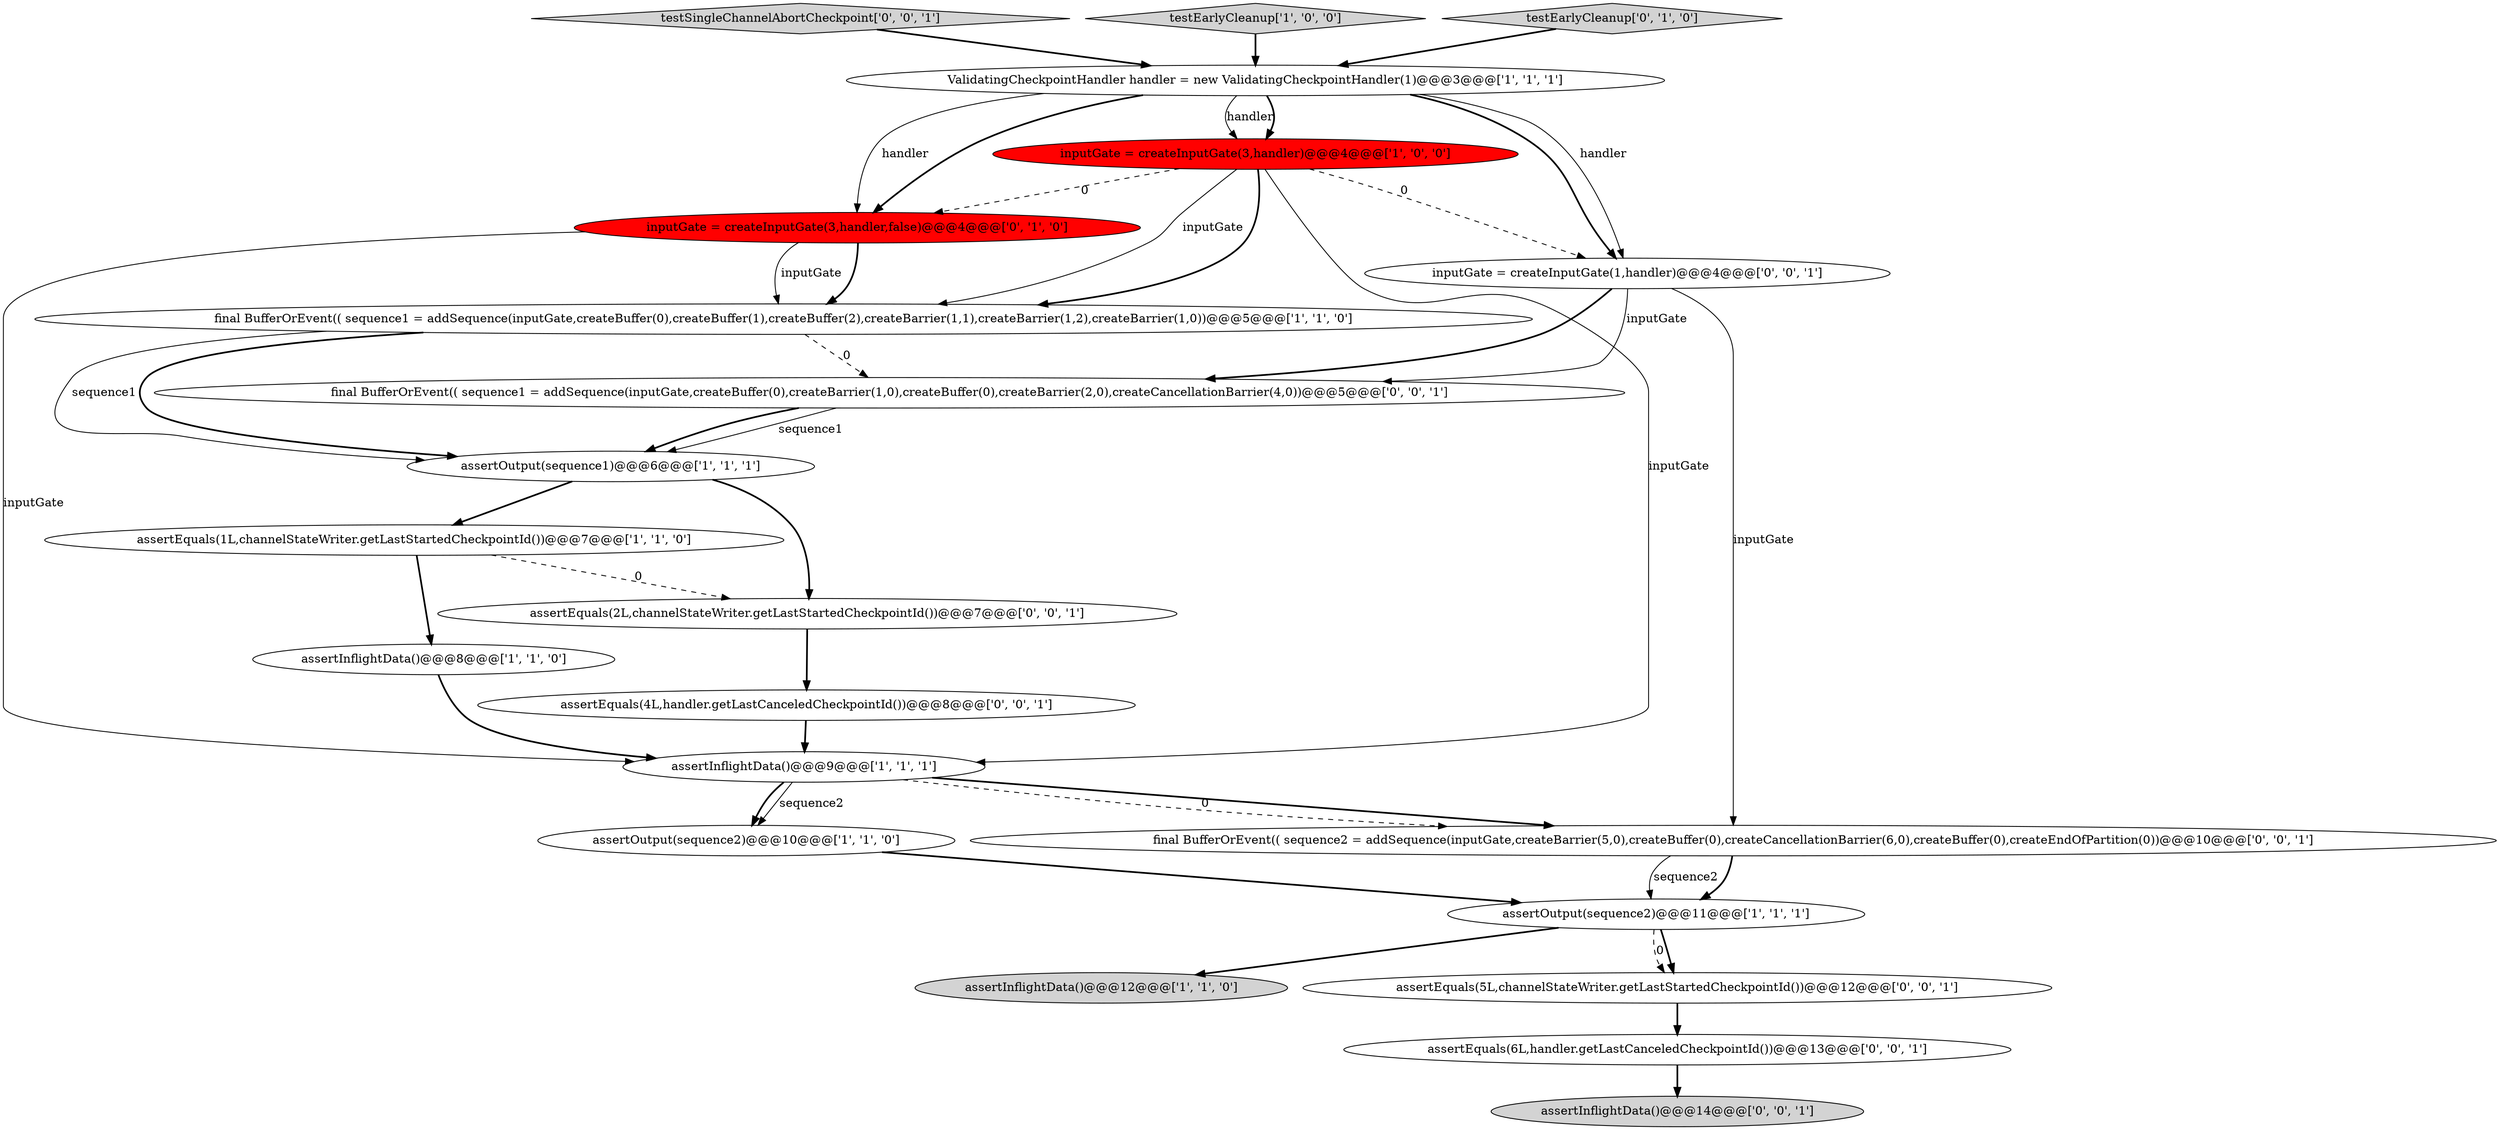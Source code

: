 digraph {
20 [style = filled, label = "final BufferOrEvent(( sequence2 = addSequence(inputGate,createBarrier(5,0),createBuffer(0),createCancellationBarrier(6,0),createBuffer(0),createEndOfPartition(0))@@@10@@@['0', '0', '1']", fillcolor = white, shape = ellipse image = "AAA0AAABBB3BBB"];
17 [style = filled, label = "assertInflightData()@@@14@@@['0', '0', '1']", fillcolor = lightgray, shape = ellipse image = "AAA0AAABBB3BBB"];
4 [style = filled, label = "final BufferOrEvent(( sequence1 = addSequence(inputGate,createBuffer(0),createBuffer(1),createBuffer(2),createBarrier(1,1),createBarrier(1,2),createBarrier(1,0))@@@5@@@['1', '1', '0']", fillcolor = white, shape = ellipse image = "AAA0AAABBB1BBB"];
18 [style = filled, label = "testSingleChannelAbortCheckpoint['0', '0', '1']", fillcolor = lightgray, shape = diamond image = "AAA0AAABBB3BBB"];
16 [style = filled, label = "assertEquals(6L,handler.getLastCanceledCheckpointId())@@@13@@@['0', '0', '1']", fillcolor = white, shape = ellipse image = "AAA0AAABBB3BBB"];
19 [style = filled, label = "assertEquals(2L,channelStateWriter.getLastStartedCheckpointId())@@@7@@@['0', '0', '1']", fillcolor = white, shape = ellipse image = "AAA0AAABBB3BBB"];
1 [style = filled, label = "assertInflightData()@@@12@@@['1', '1', '0']", fillcolor = lightgray, shape = ellipse image = "AAA0AAABBB1BBB"];
10 [style = filled, label = "testEarlyCleanup['1', '0', '0']", fillcolor = lightgray, shape = diamond image = "AAA0AAABBB1BBB"];
5 [style = filled, label = "inputGate = createInputGate(3,handler)@@@4@@@['1', '0', '0']", fillcolor = red, shape = ellipse image = "AAA1AAABBB1BBB"];
14 [style = filled, label = "assertEquals(5L,channelStateWriter.getLastStartedCheckpointId())@@@12@@@['0', '0', '1']", fillcolor = white, shape = ellipse image = "AAA0AAABBB3BBB"];
11 [style = filled, label = "inputGate = createInputGate(3,handler,false)@@@4@@@['0', '1', '0']", fillcolor = red, shape = ellipse image = "AAA1AAABBB2BBB"];
21 [style = filled, label = "inputGate = createInputGate(1,handler)@@@4@@@['0', '0', '1']", fillcolor = white, shape = ellipse image = "AAA0AAABBB3BBB"];
15 [style = filled, label = "final BufferOrEvent(( sequence1 = addSequence(inputGate,createBuffer(0),createBarrier(1,0),createBuffer(0),createBarrier(2,0),createCancellationBarrier(4,0))@@@5@@@['0', '0', '1']", fillcolor = white, shape = ellipse image = "AAA0AAABBB3BBB"];
2 [style = filled, label = "assertInflightData()@@@9@@@['1', '1', '1']", fillcolor = white, shape = ellipse image = "AAA0AAABBB1BBB"];
13 [style = filled, label = "assertEquals(4L,handler.getLastCanceledCheckpointId())@@@8@@@['0', '0', '1']", fillcolor = white, shape = ellipse image = "AAA0AAABBB3BBB"];
8 [style = filled, label = "assertOutput(sequence2)@@@10@@@['1', '1', '0']", fillcolor = white, shape = ellipse image = "AAA0AAABBB1BBB"];
7 [style = filled, label = "assertEquals(1L,channelStateWriter.getLastStartedCheckpointId())@@@7@@@['1', '1', '0']", fillcolor = white, shape = ellipse image = "AAA0AAABBB1BBB"];
6 [style = filled, label = "assertInflightData()@@@8@@@['1', '1', '0']", fillcolor = white, shape = ellipse image = "AAA0AAABBB1BBB"];
0 [style = filled, label = "assertOutput(sequence1)@@@6@@@['1', '1', '1']", fillcolor = white, shape = ellipse image = "AAA0AAABBB1BBB"];
9 [style = filled, label = "ValidatingCheckpointHandler handler = new ValidatingCheckpointHandler(1)@@@3@@@['1', '1', '1']", fillcolor = white, shape = ellipse image = "AAA0AAABBB1BBB"];
3 [style = filled, label = "assertOutput(sequence2)@@@11@@@['1', '1', '1']", fillcolor = white, shape = ellipse image = "AAA0AAABBB1BBB"];
12 [style = filled, label = "testEarlyCleanup['0', '1', '0']", fillcolor = lightgray, shape = diamond image = "AAA0AAABBB2BBB"];
14->16 [style = bold, label=""];
2->20 [style = bold, label=""];
15->0 [style = solid, label="sequence1"];
9->5 [style = solid, label="handler"];
2->20 [style = dashed, label="0"];
9->11 [style = bold, label=""];
3->1 [style = bold, label=""];
21->15 [style = solid, label="inputGate"];
0->19 [style = bold, label=""];
5->2 [style = solid, label="inputGate"];
21->15 [style = bold, label=""];
11->4 [style = bold, label=""];
8->3 [style = bold, label=""];
3->14 [style = bold, label=""];
9->11 [style = solid, label="handler"];
20->3 [style = bold, label=""];
16->17 [style = bold, label=""];
2->8 [style = solid, label="sequence2"];
12->9 [style = bold, label=""];
4->0 [style = bold, label=""];
0->7 [style = bold, label=""];
6->2 [style = bold, label=""];
20->3 [style = solid, label="sequence2"];
4->0 [style = solid, label="sequence1"];
11->2 [style = solid, label="inputGate"];
19->13 [style = bold, label=""];
5->4 [style = solid, label="inputGate"];
5->11 [style = dashed, label="0"];
7->19 [style = dashed, label="0"];
4->15 [style = dashed, label="0"];
15->0 [style = bold, label=""];
5->4 [style = bold, label=""];
7->6 [style = bold, label=""];
9->21 [style = bold, label=""];
18->9 [style = bold, label=""];
9->5 [style = bold, label=""];
5->21 [style = dashed, label="0"];
10->9 [style = bold, label=""];
9->21 [style = solid, label="handler"];
11->4 [style = solid, label="inputGate"];
3->14 [style = dashed, label="0"];
21->20 [style = solid, label="inputGate"];
2->8 [style = bold, label=""];
13->2 [style = bold, label=""];
}
